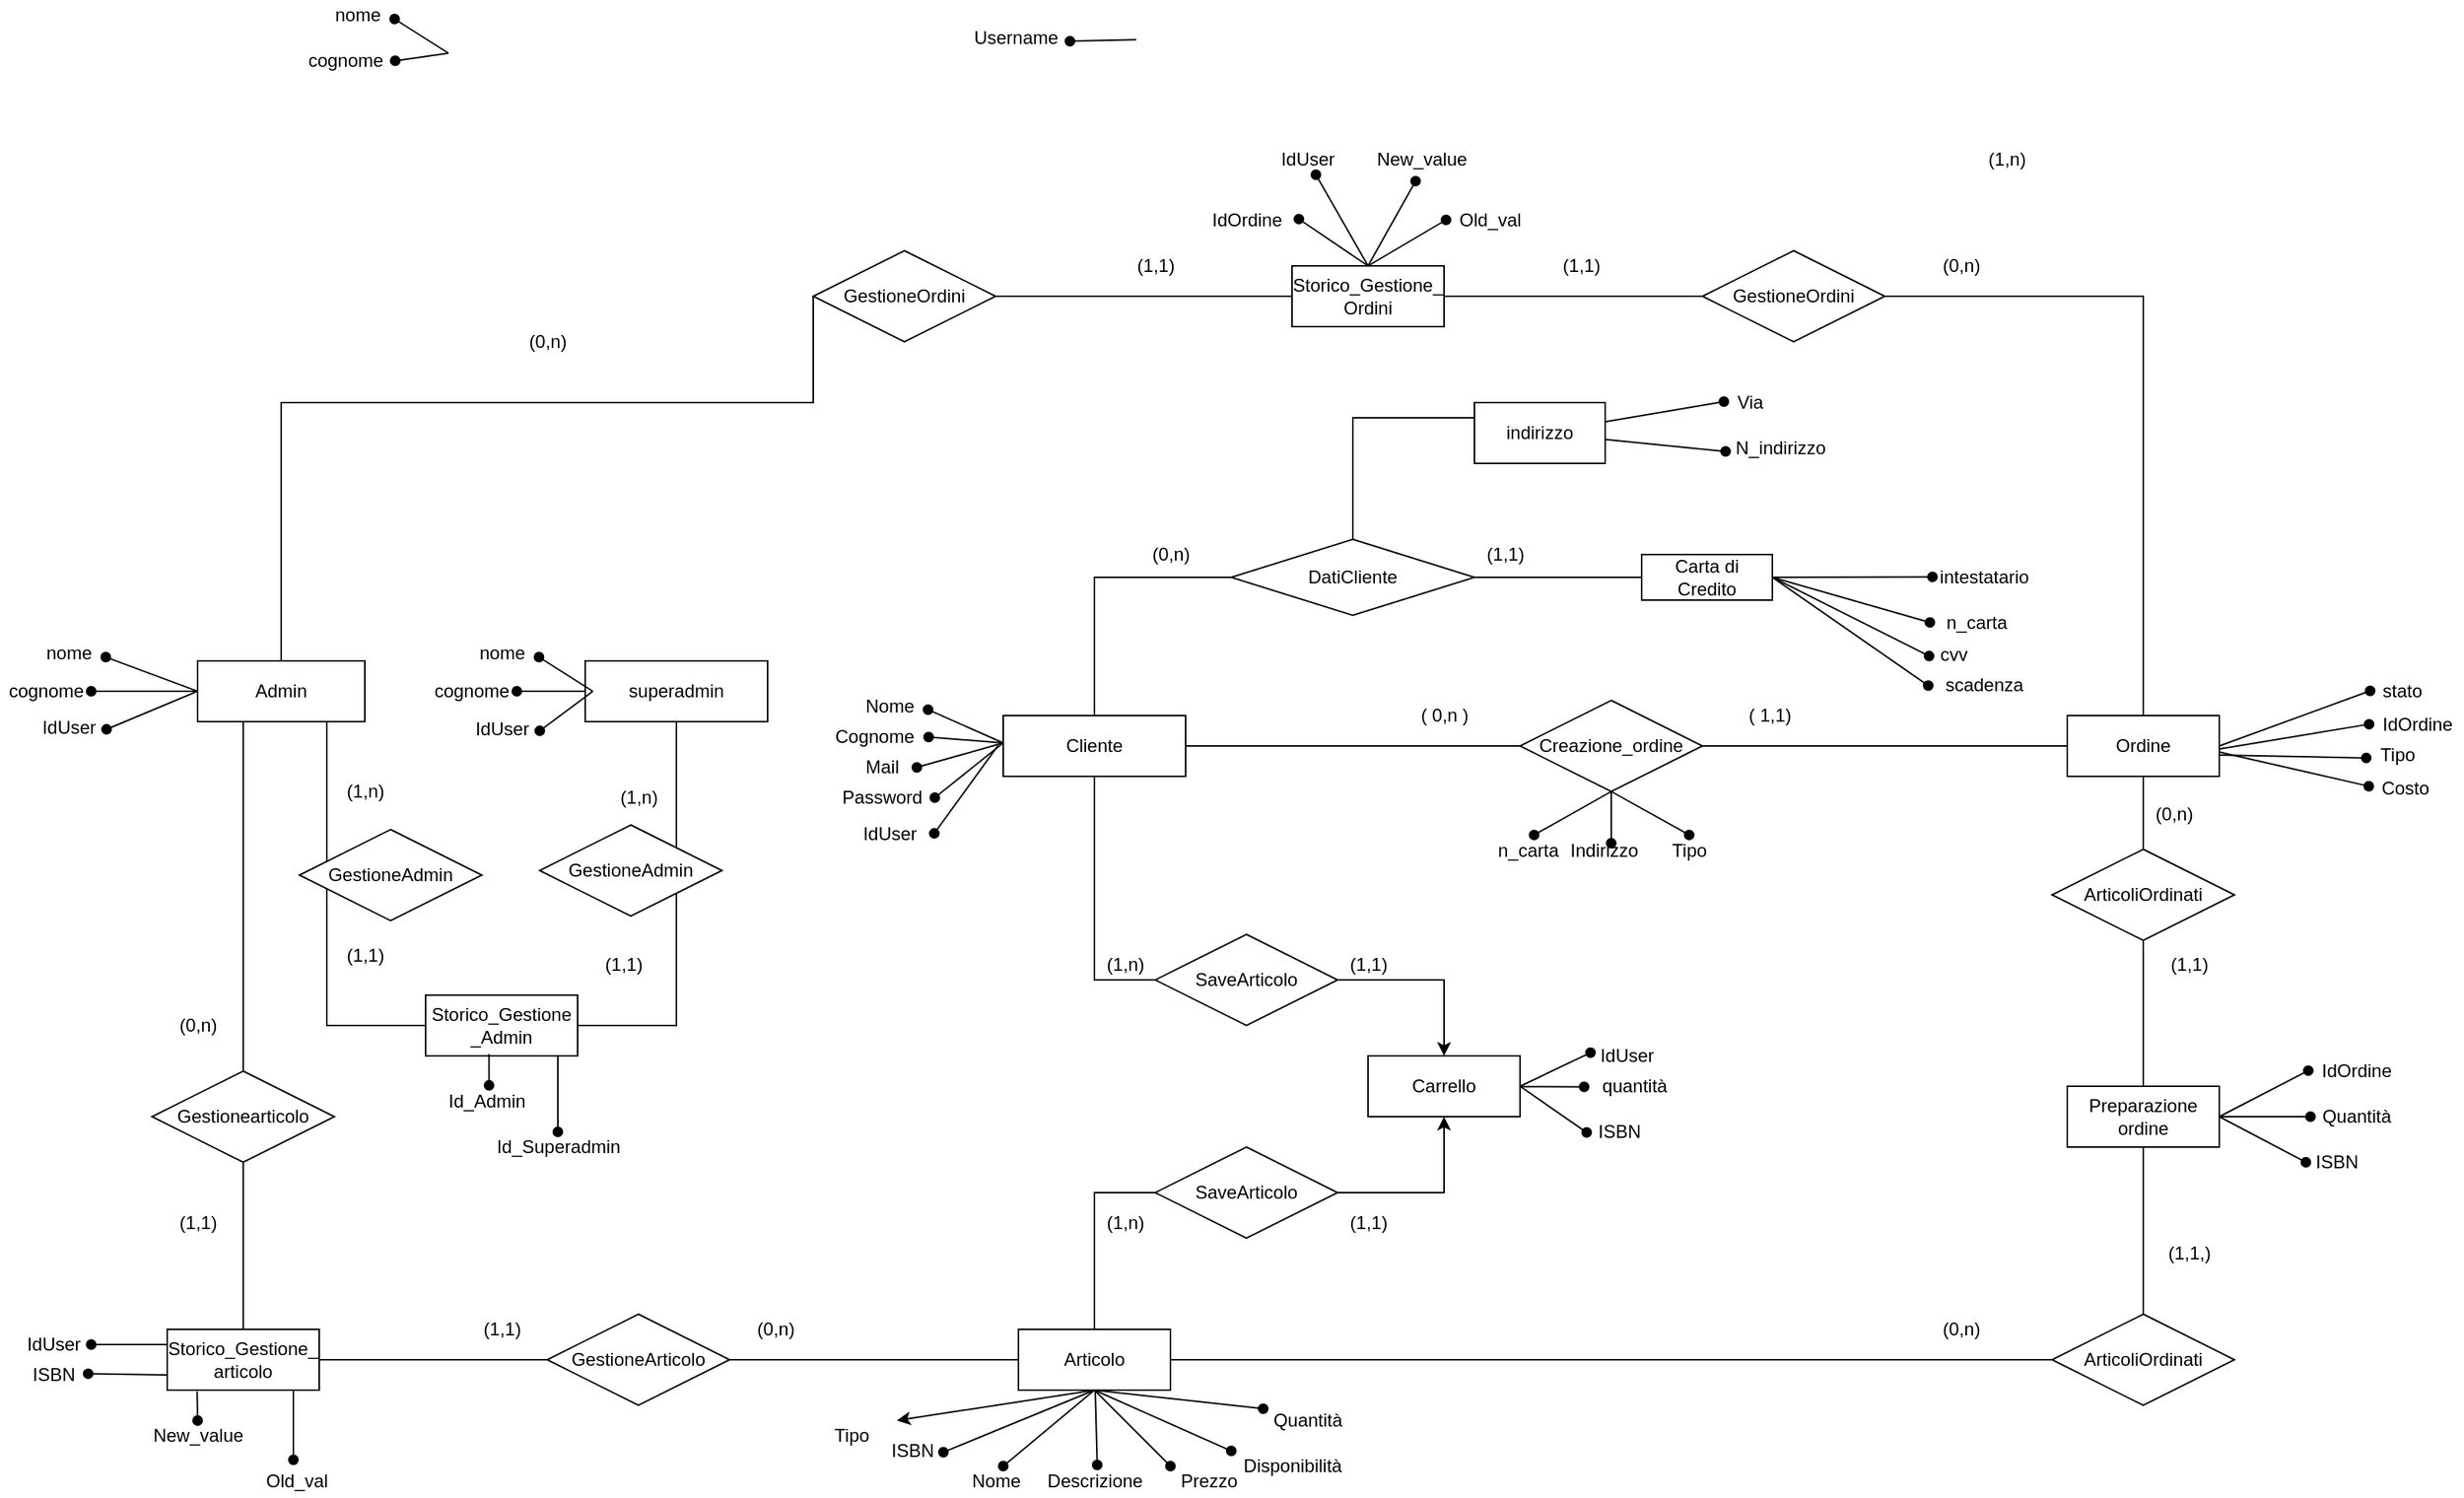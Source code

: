 <mxfile version="20.0.3" type="device"><diagram id="s4-X0F4J8f-oM6uxIQLd" name="Page-1"><mxGraphModel dx="2249" dy="1891" grid="1" gridSize="10" guides="1" tooltips="1" connect="1" arrows="1" fold="1" page="1" pageScale="1" pageWidth="827" pageHeight="1169" math="0" shadow="0"><root><mxCell id="0"/><mxCell id="1" parent="0"/><mxCell id="kts2drxW9-Rgoy_wRxIg-16" value="" style="edgeStyle=orthogonalEdgeStyle;rounded=0;orthogonalLoop=1;jettySize=auto;html=1;endArrow=none;endFill=0;startArrow=none;" parent="1" source="XBCKdjsKFvQC76jms-Pz-23" target="kts2drxW9-Rgoy_wRxIg-15" edge="1"><mxGeometry relative="1" as="geometry"><mxPoint x="410" y="-540" as="sourcePoint"/></mxGeometry></mxCell><mxCell id="-eN-g9exPd0qMjHA60A8-79" style="edgeStyle=none;rounded=0;orthogonalLoop=1;jettySize=auto;html=1;entryX=1.093;entryY=0.477;entryDx=0;entryDy=0;entryPerimeter=0;endArrow=oval;endFill=1;exitX=-0.029;exitY=0.495;exitDx=0;exitDy=0;exitPerimeter=0;" parent="1" source="kts2drxW9-Rgoy_wRxIg-2" target="-eN-g9exPd0qMjHA60A8-77" edge="1"><mxGeometry relative="1" as="geometry"><mxPoint x="-70.0" y="-600" as="sourcePoint"/></mxGeometry></mxCell><mxCell id="-eN-g9exPd0qMjHA60A8-85" style="edgeStyle=orthogonalEdgeStyle;rounded=0;orthogonalLoop=1;jettySize=auto;html=1;endArrow=none;endFill=0;exitX=0.5;exitY=0;exitDx=0;exitDy=0;entryX=0;entryY=0.5;entryDx=0;entryDy=0;" parent="1" source="kts2drxW9-Rgoy_wRxIg-2" target="KefkLYC_i1o6cMVTcIqJ-4" edge="1"><mxGeometry relative="1" as="geometry"><mxPoint x="65.0" y="-745" as="targetPoint"/></mxGeometry></mxCell><mxCell id="kts2drxW9-Rgoy_wRxIg-2" value="Cliente" style="whiteSpace=wrap;html=1;align=center;" parent="1" vertex="1"><mxGeometry x="-70" y="-654" width="120" height="40" as="geometry"/></mxCell><mxCell id="lJ9yZsuWNNTCc3tosbG6-52" value="" style="edgeStyle=orthogonalEdgeStyle;rounded=0;orthogonalLoop=1;jettySize=auto;html=1;endArrow=none;endFill=0;" parent="1" source="kts2drxW9-Rgoy_wRxIg-4" target="KefkLYC_i1o6cMVTcIqJ-4" edge="1"><mxGeometry relative="1" as="geometry"/></mxCell><mxCell id="-eN-g9exPd0qMjHA60A8-91" style="rounded=0;orthogonalLoop=1;jettySize=auto;html=1;entryX=0.019;entryY=0.485;entryDx=0;entryDy=0;entryPerimeter=0;endArrow=oval;endFill=1;exitX=1;exitY=0.5;exitDx=0;exitDy=0;" parent="1" source="kts2drxW9-Rgoy_wRxIg-4" target="-eN-g9exPd0qMjHA60A8-87" edge="1"><mxGeometry relative="1" as="geometry"/></mxCell><mxCell id="-eN-g9exPd0qMjHA60A8-92" style="edgeStyle=none;rounded=0;orthogonalLoop=1;jettySize=auto;html=1;endArrow=oval;endFill=1;exitX=1;exitY=0.5;exitDx=0;exitDy=0;entryX=-0.006;entryY=0.485;entryDx=0;entryDy=0;entryPerimeter=0;" parent="1" source="kts2drxW9-Rgoy_wRxIg-4" target="-eN-g9exPd0qMjHA60A8-88" edge="1"><mxGeometry relative="1" as="geometry"><mxPoint x="540" y="-760" as="targetPoint"/></mxGeometry></mxCell><mxCell id="-eN-g9exPd0qMjHA60A8-93" style="edgeStyle=none;rounded=0;orthogonalLoop=1;jettySize=auto;html=1;entryX=-0.021;entryY=0.513;entryDx=0;entryDy=0;entryPerimeter=0;endArrow=oval;endFill=1;exitX=1;exitY=0.5;exitDx=0;exitDy=0;" parent="1" source="kts2drxW9-Rgoy_wRxIg-4" target="-eN-g9exPd0qMjHA60A8-90" edge="1"><mxGeometry relative="1" as="geometry"/></mxCell><mxCell id="-eN-g9exPd0qMjHA60A8-94" style="edgeStyle=none;rounded=0;orthogonalLoop=1;jettySize=auto;html=1;entryX=-0.03;entryY=0.54;entryDx=0;entryDy=0;entryPerimeter=0;endArrow=oval;endFill=1;exitX=1;exitY=0.5;exitDx=0;exitDy=0;" parent="1" source="kts2drxW9-Rgoy_wRxIg-4" target="-eN-g9exPd0qMjHA60A8-89" edge="1"><mxGeometry relative="1" as="geometry"/></mxCell><mxCell id="kts2drxW9-Rgoy_wRxIg-4" value="Carta di Credito" style="whiteSpace=wrap;html=1;align=center;" parent="1" vertex="1"><mxGeometry x="350" y="-760" width="86" height="30" as="geometry"/></mxCell><mxCell id="sq5iWPp5U-eIi9VB3LV5-1" style="edgeStyle=orthogonalEdgeStyle;rounded=0;orthogonalLoop=1;jettySize=auto;html=1;entryX=0.5;entryY=0;entryDx=0;entryDy=0;endArrow=none;endFill=0;startArrow=none;" parent="1" source="sq5iWPp5U-eIi9VB3LV5-2" edge="1"><mxGeometry relative="1" as="geometry"><mxPoint x="680" y="-240" as="targetPoint"/></mxGeometry></mxCell><mxCell id="a7fEcCW8OCIxGAmV6_0N-13" style="rounded=0;orthogonalLoop=1;jettySize=auto;html=1;entryX=-0.019;entryY=0.486;entryDx=0;entryDy=0;entryPerimeter=0;endArrow=oval;endFill=1;exitX=1;exitY=0.5;exitDx=0;exitDy=0;" parent="1" source="kts2drxW9-Rgoy_wRxIg-15" target="a7fEcCW8OCIxGAmV6_0N-12" edge="1"><mxGeometry relative="1" as="geometry"/></mxCell><mxCell id="kts2drxW9-Rgoy_wRxIg-15" value="Ordine" style="whiteSpace=wrap;html=1;align=center;" parent="1" vertex="1"><mxGeometry x="630" y="-654" width="100" height="40" as="geometry"/></mxCell><mxCell id="lJ9yZsuWNNTCc3tosbG6-1" style="edgeStyle=orthogonalEdgeStyle;rounded=0;orthogonalLoop=1;jettySize=auto;html=1;endArrow=none;endFill=0;startArrow=none;exitX=0.5;exitY=1;exitDx=0;exitDy=0;" parent="1" source="sq5iWPp5U-eIi9VB3LV5-2" target="lJ9yZsuWNNTCc3tosbG6-2" edge="1"><mxGeometry relative="1" as="geometry"><mxPoint x="850" y="-220" as="targetPoint"/><mxPoint x="280" y="-230" as="sourcePoint"/><Array as="points"><mxPoint x="680" y="-230"/></Array></mxGeometry></mxCell><mxCell id="uWMy1ayXVv9Ma8curhHA-2" value="( 0,n )" style="text;html=1;align=center;verticalAlign=middle;resizable=0;points=[];autosize=1;strokeColor=none;fillColor=none;" parent="1" vertex="1"><mxGeometry x="195" y="-664" width="50" height="20" as="geometry"/></mxCell><mxCell id="XBCKdjsKFvQC76jms-Pz-22" value="" style="edgeStyle=orthogonalEdgeStyle;rounded=0;orthogonalLoop=1;jettySize=auto;html=1;endArrow=none;endFill=0;exitX=1;exitY=0.5;exitDx=0;exitDy=0;entryX=0;entryY=0.5;entryDx=0;entryDy=0;" parent="1" source="kts2drxW9-Rgoy_wRxIg-2" target="XBCKdjsKFvQC76jms-Pz-23" edge="1"><mxGeometry relative="1" as="geometry"><mxPoint x="330" y="-540" as="sourcePoint"/><mxPoint x="415" y="-540" as="targetPoint"/></mxGeometry></mxCell><mxCell id="XBCKdjsKFvQC76jms-Pz-24" value="(0,n)" style="text;html=1;align=center;verticalAlign=middle;resizable=0;points=[];autosize=1;strokeColor=none;fillColor=none;" parent="1" vertex="1"><mxGeometry x="20" y="-770" width="40" height="20" as="geometry"/></mxCell><mxCell id="XBCKdjsKFvQC76jms-Pz-25" value="( 1,1)" style="text;html=1;align=center;verticalAlign=middle;resizable=0;points=[];autosize=1;strokeColor=none;fillColor=none;" parent="1" vertex="1"><mxGeometry x="414" y="-664" width="40" height="20" as="geometry"/></mxCell><mxCell id="8CFpwj0ul_Lx3DVj67rY-1" style="edgeStyle=orthogonalEdgeStyle;rounded=0;orthogonalLoop=1;jettySize=auto;html=1;entryX=0;entryY=0.25;entryDx=0;entryDy=0;endArrow=none;endFill=0;exitX=0.5;exitY=0;exitDx=0;exitDy=0;" parent="1" source="KefkLYC_i1o6cMVTcIqJ-4" target="8CFpwj0ul_Lx3DVj67rY-2" edge="1"><mxGeometry relative="1" as="geometry"><mxPoint x="330" y="-790" as="targetPoint"/><Array as="points"><mxPoint x="160" y="-850"/></Array></mxGeometry></mxCell><mxCell id="KefkLYC_i1o6cMVTcIqJ-4" value="DatiCliente" style="shape=rhombus;perimeter=rhombusPerimeter;whiteSpace=wrap;html=1;align=center;" parent="1" vertex="1"><mxGeometry x="80" y="-770" width="160" height="50" as="geometry"/></mxCell><mxCell id="KefkLYC_i1o6cMVTcIqJ-6" value="(1,1)" style="text;html=1;align=center;verticalAlign=middle;resizable=0;points=[];autosize=1;strokeColor=none;fillColor=none;" parent="1" vertex="1"><mxGeometry x="240" y="-770" width="40" height="20" as="geometry"/></mxCell><mxCell id="sq5iWPp5U-eIi9VB3LV5-2" value="ArticoliOrdinati" style="shape=rhombus;perimeter=rhombusPerimeter;whiteSpace=wrap;html=1;align=center;" parent="1" vertex="1"><mxGeometry x="620" y="-260" width="120" height="60" as="geometry"/></mxCell><mxCell id="sq5iWPp5U-eIi9VB3LV5-3" value="" style="edgeStyle=orthogonalEdgeStyle;rounded=0;orthogonalLoop=1;jettySize=auto;html=1;entryX=0.5;entryY=0;entryDx=0;entryDy=0;endArrow=none;endFill=0;" parent="1" source="kts2drxW9-Rgoy_wRxIg-15" target="sq5iWPp5U-eIi9VB3LV5-2" edge="1"><mxGeometry relative="1" as="geometry"><mxPoint x="680" y="-520" as="sourcePoint"/><mxPoint x="680" y="-320" as="targetPoint"/></mxGeometry></mxCell><mxCell id="sq5iWPp5U-eIi9VB3LV5-4" value="(1,n)" style="text;html=1;align=center;verticalAlign=middle;resizable=0;points=[];autosize=1;strokeColor=none;fillColor=none;" parent="1" vertex="1"><mxGeometry x="570" y="-1030" width="40" height="20" as="geometry"/></mxCell><mxCell id="sq5iWPp5U-eIi9VB3LV5-5" value="(1,1,)" style="text;html=1;align=center;verticalAlign=middle;resizable=0;points=[];autosize=1;strokeColor=none;fillColor=none;" parent="1" vertex="1"><mxGeometry x="690" y="-310" width="40" height="20" as="geometry"/></mxCell><mxCell id="a7fEcCW8OCIxGAmV6_0N-2" style="edgeStyle=orthogonalEdgeStyle;rounded=0;orthogonalLoop=1;jettySize=auto;html=1;entryX=0.583;entryY=0.25;entryDx=0;entryDy=0;entryPerimeter=0;endArrow=oval;endFill=1;" parent="1" source="XBCKdjsKFvQC76jms-Pz-23" target="a7fEcCW8OCIxGAmV6_0N-1" edge="1"><mxGeometry relative="1" as="geometry"/></mxCell><mxCell id="XBCKdjsKFvQC76jms-Pz-23" value="Creazione_ordine" style="shape=rhombus;perimeter=rhombusPerimeter;whiteSpace=wrap;html=1;align=center;" parent="1" vertex="1"><mxGeometry x="270" y="-664" width="120" height="60" as="geometry"/></mxCell><mxCell id="lJ9yZsuWNNTCc3tosbG6-39" style="edgeStyle=orthogonalEdgeStyle;rounded=0;orthogonalLoop=1;jettySize=auto;html=1;endArrow=none;endFill=0;entryX=0;entryY=0.5;entryDx=0;entryDy=0;" parent="1" source="lJ9yZsuWNNTCc3tosbG6-2" target="lJ9yZsuWNNTCc3tosbG6-26" edge="1"><mxGeometry relative="1" as="geometry"><mxPoint x="200" y="-420" as="targetPoint"/></mxGeometry></mxCell><mxCell id="lJ9yZsuWNNTCc3tosbG6-44" style="edgeStyle=orthogonalEdgeStyle;rounded=0;orthogonalLoop=1;jettySize=auto;html=1;entryX=0.5;entryY=1;entryDx=0;entryDy=0;endArrow=none;endFill=0;exitX=0;exitY=0.5;exitDx=0;exitDy=0;" parent="1" source="lJ9yZsuWNNTCc3tosbG6-45" target="lJ9yZsuWNNTCc3tosbG6-37" edge="1"><mxGeometry relative="1" as="geometry"><Array as="points"><mxPoint x="-570" y="-230"/><mxPoint x="-570" y="-650"/></Array></mxGeometry></mxCell><mxCell id="lJ9yZsuWNNTCc3tosbG6-46" style="edgeStyle=orthogonalEdgeStyle;rounded=0;orthogonalLoop=1;jettySize=auto;html=1;entryX=1;entryY=0.5;entryDx=0;entryDy=0;endArrow=none;endFill=0;" parent="1" source="lJ9yZsuWNNTCc3tosbG6-2" target="lJ9yZsuWNNTCc3tosbG6-45" edge="1"><mxGeometry relative="1" as="geometry"/></mxCell><mxCell id="lJ0ZS3ZskXdOvpJ83kxq-2" style="orthogonalLoop=1;jettySize=auto;html=1;rounded=0;strokeColor=default;strokeWidth=1;" edge="1" parent="1"><mxGeometry relative="1" as="geometry"><mxPoint x="-140" y="-190" as="targetPoint"/><mxPoint x="-10" y="-210" as="sourcePoint"/></mxGeometry></mxCell><mxCell id="lJ9yZsuWNNTCc3tosbG6-2" value="Articolo" style="whiteSpace=wrap;html=1;align=center;" parent="1" vertex="1"><mxGeometry x="-60" y="-250" width="100" height="40" as="geometry"/></mxCell><mxCell id="lJ9yZsuWNNTCc3tosbG6-40" style="edgeStyle=orthogonalEdgeStyle;rounded=0;orthogonalLoop=1;jettySize=auto;html=1;endArrow=none;endFill=0;exitX=0;exitY=0.5;exitDx=0;exitDy=0;entryX=0.5;entryY=1;entryDx=0;entryDy=0;" parent="1" source="HKrpG9oikcJEU-6WA2Ng-15" target="kts2drxW9-Rgoy_wRxIg-2" edge="1"><mxGeometry relative="1" as="geometry"><mxPoint x="-30" y="-650" as="targetPoint"/></mxGeometry></mxCell><mxCell id="HKrpG9oikcJEU-6WA2Ng-18" style="edgeStyle=orthogonalEdgeStyle;rounded=0;orthogonalLoop=1;jettySize=auto;html=1;entryX=0.5;entryY=1;entryDx=0;entryDy=0;" parent="1" source="lJ9yZsuWNNTCc3tosbG6-26" target="HKrpG9oikcJEU-6WA2Ng-16" edge="1"><mxGeometry relative="1" as="geometry"/></mxCell><mxCell id="lJ9yZsuWNNTCc3tosbG6-26" value="SaveArticolo" style="shape=rhombus;perimeter=rhombusPerimeter;whiteSpace=wrap;html=1;align=center;" parent="1" vertex="1"><mxGeometry x="30" y="-370" width="120" height="60" as="geometry"/></mxCell><mxCell id="lJ9yZsuWNNTCc3tosbG6-27" value="(1,n)" style="text;html=1;align=center;verticalAlign=middle;resizable=0;points=[];autosize=1;strokeColor=none;fillColor=none;" parent="1" vertex="1"><mxGeometry x="-10" y="-500" width="40" height="20" as="geometry"/></mxCell><mxCell id="lJ9yZsuWNNTCc3tosbG6-57" style="edgeStyle=orthogonalEdgeStyle;rounded=0;orthogonalLoop=1;jettySize=auto;html=1;entryX=0;entryY=0.5;entryDx=0;entryDy=0;endArrow=none;endFill=0;exitX=0.5;exitY=0;exitDx=0;exitDy=0;" parent="1" source="lJ9yZsuWNNTCc3tosbG6-37" target="lJ9yZsuWNNTCc3tosbG6-55" edge="1"><mxGeometry relative="1" as="geometry"><Array as="points"><mxPoint x="-545" y="-860"/></Array></mxGeometry></mxCell><mxCell id="-eN-g9exPd0qMjHA60A8-68" style="rounded=0;orthogonalLoop=1;jettySize=auto;html=1;endArrow=oval;endFill=1;entryX=1.002;entryY=0.552;entryDx=0;entryDy=0;entryPerimeter=0;exitX=0;exitY=0.5;exitDx=0;exitDy=0;" parent="1" source="lJ9yZsuWNNTCc3tosbG6-37" target="-eN-g9exPd0qMjHA60A8-67" edge="1"><mxGeometry relative="1" as="geometry"/></mxCell><mxCell id="lJ9yZsuWNNTCc3tosbG6-37" value="Admin" style="whiteSpace=wrap;html=1;align=center;" parent="1" vertex="1"><mxGeometry x="-600" y="-690" width="110" height="40" as="geometry"/></mxCell><mxCell id="lJ9yZsuWNNTCc3tosbG6-45" value="GestioneArticolo" style="shape=rhombus;perimeter=rhombusPerimeter;whiteSpace=wrap;html=1;align=center;" parent="1" vertex="1"><mxGeometry x="-370" y="-260" width="120" height="60" as="geometry"/></mxCell><mxCell id="lJ9yZsuWNNTCc3tosbG6-47" value="superadmin" style="rounded=0;whiteSpace=wrap;html=1;" parent="1" vertex="1"><mxGeometry x="-345" y="-690" width="120" height="40" as="geometry"/></mxCell><mxCell id="lJ9yZsuWNNTCc3tosbG6-61" style="edgeStyle=orthogonalEdgeStyle;rounded=0;orthogonalLoop=1;jettySize=auto;html=1;endArrow=none;endFill=0;" parent="1" edge="1"><mxGeometry relative="1" as="geometry"><mxPoint x="-275" y="-880" as="sourcePoint"/><mxPoint x="-274.9" y="-880" as="targetPoint"/></mxGeometry></mxCell><mxCell id="lJ9yZsuWNNTCc3tosbG6-62" value="" style="edgeStyle=orthogonalEdgeStyle;rounded=0;orthogonalLoop=1;jettySize=auto;html=1;endArrow=none;endFill=0;" parent="1" edge="1"><mxGeometry relative="1" as="geometry"><mxPoint x="-275" y="-880" as="sourcePoint"/><mxPoint x="-274.9" y="-880" as="targetPoint"/></mxGeometry></mxCell><mxCell id="lJ9yZsuWNNTCc3tosbG6-58" style="edgeStyle=orthogonalEdgeStyle;rounded=0;orthogonalLoop=1;jettySize=auto;html=1;entryX=0.5;entryY=0;entryDx=0;entryDy=0;endArrow=none;endFill=0;startArrow=none;" parent="1" source="HKrpG9oikcJEU-6WA2Ng-28" target="kts2drxW9-Rgoy_wRxIg-15" edge="1"><mxGeometry relative="1" as="geometry"/></mxCell><mxCell id="lJ9yZsuWNNTCc3tosbG6-55" value="GestioneOrdini" style="shape=rhombus;perimeter=rhombusPerimeter;whiteSpace=wrap;html=1;align=center;" parent="1" vertex="1"><mxGeometry x="-195" y="-960" width="120" height="60" as="geometry"/></mxCell><mxCell id="lJ9yZsuWNNTCc3tosbG6-59" value="(1,n)" style="text;html=1;align=center;verticalAlign=middle;resizable=0;points=[];autosize=1;strokeColor=none;fillColor=none;" parent="1" vertex="1"><mxGeometry x="-330" y="-610" width="40" height="20" as="geometry"/></mxCell><mxCell id="lJ9yZsuWNNTCc3tosbG6-60" value="(0,n)" style="text;html=1;align=center;verticalAlign=middle;resizable=0;points=[];autosize=1;strokeColor=none;fillColor=none;" parent="1" vertex="1"><mxGeometry x="680" y="-599" width="40" height="20" as="geometry"/></mxCell><mxCell id="lJ9yZsuWNNTCc3tosbG6-77" style="edgeStyle=orthogonalEdgeStyle;rounded=0;orthogonalLoop=1;jettySize=auto;html=1;entryX=0.5;entryY=1;entryDx=0;entryDy=0;endArrow=none;endFill=0;" parent="1" target="lJ9yZsuWNNTCc3tosbG6-47" edge="1"><mxGeometry relative="1" as="geometry"><mxPoint x="-515" y="-650" as="sourcePoint"/><Array as="points"><mxPoint x="-515" y="-450"/><mxPoint x="-285" y="-450"/></Array></mxGeometry></mxCell><mxCell id="lJ9yZsuWNNTCc3tosbG6-76" value="GestioneAdmin" style="shape=rhombus;perimeter=rhombusPerimeter;whiteSpace=wrap;html=1;align=center;" parent="1" vertex="1"><mxGeometry x="-375" y="-582" width="120" height="60" as="geometry"/></mxCell><mxCell id="HKrpG9oikcJEU-6WA2Ng-8" value="(0,n)" style="text;html=1;align=center;verticalAlign=middle;resizable=0;points=[];autosize=1;strokeColor=none;fillColor=none;" parent="1" vertex="1"><mxGeometry x="-390" y="-910" width="40" height="20" as="geometry"/></mxCell><mxCell id="HKrpG9oikcJEU-6WA2Ng-9" value="(1,1)" style="text;html=1;align=center;verticalAlign=middle;resizable=0;points=[];autosize=1;strokeColor=none;fillColor=none;" parent="1" vertex="1"><mxGeometry x="-510" y="-506" width="40" height="20" as="geometry"/></mxCell><mxCell id="HKrpG9oikcJEU-6WA2Ng-13" value="(0,n)" style="text;html=1;align=center;verticalAlign=middle;resizable=0;points=[];autosize=1;strokeColor=none;fillColor=none;rotation=0;" parent="1" vertex="1"><mxGeometry x="-620" y="-460" width="40" height="20" as="geometry"/></mxCell><mxCell id="HKrpG9oikcJEU-6WA2Ng-14" value="(0,n)" style="text;html=1;align=center;verticalAlign=middle;resizable=0;points=[];autosize=1;strokeColor=none;fillColor=none;" parent="1" vertex="1"><mxGeometry x="-240" y="-260" width="40" height="20" as="geometry"/></mxCell><mxCell id="HKrpG9oikcJEU-6WA2Ng-17" style="edgeStyle=orthogonalEdgeStyle;rounded=0;orthogonalLoop=1;jettySize=auto;html=1;entryX=0.5;entryY=0;entryDx=0;entryDy=0;" parent="1" source="HKrpG9oikcJEU-6WA2Ng-15" target="HKrpG9oikcJEU-6WA2Ng-16" edge="1"><mxGeometry relative="1" as="geometry"/></mxCell><mxCell id="HKrpG9oikcJEU-6WA2Ng-15" value="SaveArticolo" style="shape=rhombus;perimeter=rhombusPerimeter;whiteSpace=wrap;html=1;align=center;" parent="1" vertex="1"><mxGeometry x="30" y="-510" width="120" height="60" as="geometry"/></mxCell><mxCell id="-eN-g9exPd0qMjHA60A8-100" style="edgeStyle=none;rounded=0;orthogonalLoop=1;jettySize=auto;html=1;entryX=0.027;entryY=0.394;entryDx=0;entryDy=0;entryPerimeter=0;endArrow=oval;endFill=1;" parent="1" target="-eN-g9exPd0qMjHA60A8-99" edge="1"><mxGeometry relative="1" as="geometry"><mxPoint x="270" y="-410" as="sourcePoint"/></mxGeometry></mxCell><mxCell id="-eN-g9exPd0qMjHA60A8-101" style="edgeStyle=none;rounded=0;orthogonalLoop=1;jettySize=auto;html=1;entryX=-0.029;entryY=0.519;entryDx=0;entryDy=0;entryPerimeter=0;endArrow=oval;endFill=1;exitX=1;exitY=0.5;exitDx=0;exitDy=0;" parent="1" source="HKrpG9oikcJEU-6WA2Ng-16" target="-eN-g9exPd0qMjHA60A8-98" edge="1"><mxGeometry relative="1" as="geometry"/></mxCell><mxCell id="-eN-g9exPd0qMjHA60A8-103" style="edgeStyle=none;rounded=0;orthogonalLoop=1;jettySize=auto;html=1;entryX=-0.047;entryY=0.519;entryDx=0;entryDy=0;entryPerimeter=0;endArrow=oval;endFill=1;" parent="1" source="HKrpG9oikcJEU-6WA2Ng-16" target="-eN-g9exPd0qMjHA60A8-102" edge="1"><mxGeometry relative="1" as="geometry"/></mxCell><mxCell id="HKrpG9oikcJEU-6WA2Ng-16" value="Carrello" style="whiteSpace=wrap;html=1;align=center;" parent="1" vertex="1"><mxGeometry x="170" y="-430" width="100" height="40" as="geometry"/></mxCell><mxCell id="HKrpG9oikcJEU-6WA2Ng-21" value="(1,n)" style="text;html=1;align=center;verticalAlign=middle;resizable=0;points=[];autosize=1;strokeColor=none;fillColor=none;" parent="1" vertex="1"><mxGeometry x="-10" y="-330" width="40" height="20" as="geometry"/></mxCell><mxCell id="HKrpG9oikcJEU-6WA2Ng-22" value="(1,1)" style="text;html=1;align=center;verticalAlign=middle;resizable=0;points=[];autosize=1;strokeColor=none;fillColor=none;" parent="1" vertex="1"><mxGeometry x="150" y="-500" width="40" height="20" as="geometry"/></mxCell><mxCell id="HKrpG9oikcJEU-6WA2Ng-23" value="(1,1)" style="text;html=1;align=center;verticalAlign=middle;resizable=0;points=[];autosize=1;strokeColor=none;fillColor=none;" parent="1" vertex="1"><mxGeometry x="150" y="-330" width="40" height="20" as="geometry"/></mxCell><mxCell id="HKrpG9oikcJEU-6WA2Ng-24" value="Gestionearticolo" style="shape=rhombus;perimeter=rhombusPerimeter;whiteSpace=wrap;html=1;align=center;" parent="1" vertex="1"><mxGeometry x="-630" y="-420" width="120" height="60" as="geometry"/></mxCell><mxCell id="a7fEcCW8OCIxGAmV6_0N-7" style="edgeStyle=orthogonalEdgeStyle;rounded=0;orthogonalLoop=1;jettySize=auto;html=1;endArrow=oval;endFill=1;exitX=0;exitY=0.25;exitDx=0;exitDy=0;" parent="1" source="HKrpG9oikcJEU-6WA2Ng-25" target="a7fEcCW8OCIxGAmV6_0N-6" edge="1"><mxGeometry relative="1" as="geometry"/></mxCell><mxCell id="a7fEcCW8OCIxGAmV6_0N-10" style="edgeStyle=orthogonalEdgeStyle;rounded=0;orthogonalLoop=1;jettySize=auto;html=1;entryX=0.5;entryY=0;entryDx=0;entryDy=0;entryPerimeter=0;endArrow=oval;endFill=1;exitX=0.197;exitY=1.022;exitDx=0;exitDy=0;exitPerimeter=0;" parent="1" source="HKrpG9oikcJEU-6WA2Ng-25" target="a7fEcCW8OCIxGAmV6_0N-8" edge="1"><mxGeometry relative="1" as="geometry"/></mxCell><mxCell id="a7fEcCW8OCIxGAmV6_0N-11" style="edgeStyle=orthogonalEdgeStyle;rounded=0;orthogonalLoop=1;jettySize=auto;html=1;entryX=0.467;entryY=-0.206;entryDx=0;entryDy=0;entryPerimeter=0;endArrow=oval;endFill=1;exitX=0.83;exitY=0.969;exitDx=0;exitDy=0;exitPerimeter=0;" parent="1" source="HKrpG9oikcJEU-6WA2Ng-25" target="a7fEcCW8OCIxGAmV6_0N-9" edge="1"><mxGeometry relative="1" as="geometry"><mxPoint x="-540" y="-209" as="sourcePoint"/></mxGeometry></mxCell><mxCell id="HKrpG9oikcJEU-6WA2Ng-25" value="Storico_Gestione_&lt;br&gt;articolo" style="whiteSpace=wrap;html=1;align=center;" parent="1" vertex="1"><mxGeometry x="-620" y="-250" width="100" height="40" as="geometry"/></mxCell><mxCell id="nLRmCYCRwpSQX0_oxPOp-5" style="edgeStyle=none;rounded=0;orthogonalLoop=1;jettySize=auto;html=1;endArrow=oval;endFill=1;" parent="1" source="HKrpG9oikcJEU-6WA2Ng-33" edge="1"><mxGeometry relative="1" as="geometry"><mxPoint x="790" y="-390" as="targetPoint"/></mxGeometry></mxCell><mxCell id="HKrpG9oikcJEU-6WA2Ng-33" value="Preparazione&lt;br&gt;ordine" style="whiteSpace=wrap;html=1;align=center;" parent="1" vertex="1"><mxGeometry x="630" y="-410" width="100" height="40" as="geometry"/></mxCell><mxCell id="HKrpG9oikcJEU-6WA2Ng-34" value="ArticoliOrdinati" style="shape=rhombus;perimeter=rhombusPerimeter;whiteSpace=wrap;html=1;align=center;" parent="1" vertex="1"><mxGeometry x="620" y="-566" width="120" height="60" as="geometry"/></mxCell><mxCell id="HKrpG9oikcJEU-6WA2Ng-35" value="GestioneAdmin" style="shape=rhombus;perimeter=rhombusPerimeter;whiteSpace=wrap;html=1;align=center;" parent="1" vertex="1"><mxGeometry x="-533" y="-579" width="120" height="60" as="geometry"/></mxCell><mxCell id="HKrpG9oikcJEU-6WA2Ng-36" value="Storico_Gestione&lt;br&gt;_Admin" style="whiteSpace=wrap;html=1;align=center;" parent="1" vertex="1"><mxGeometry x="-450" y="-470" width="100" height="40" as="geometry"/></mxCell><mxCell id="HKrpG9oikcJEU-6WA2Ng-37" value="(1,1)" style="text;html=1;align=center;verticalAlign=middle;resizable=0;points=[];autosize=1;strokeColor=none;fillColor=none;" parent="1" vertex="1"><mxGeometry x="-340" y="-500" width="40" height="20" as="geometry"/></mxCell><mxCell id="HKrpG9oikcJEU-6WA2Ng-38" value="(1,n)" style="text;html=1;align=center;verticalAlign=middle;resizable=0;points=[];autosize=1;strokeColor=none;fillColor=none;" parent="1" vertex="1"><mxGeometry x="-510" y="-614" width="40" height="20" as="geometry"/></mxCell><mxCell id="HKrpG9oikcJEU-6WA2Ng-39" value="(1,1)" style="text;html=1;align=center;verticalAlign=middle;resizable=0;points=[];autosize=1;strokeColor=none;fillColor=none;" parent="1" vertex="1"><mxGeometry x="10" y="-960" width="40" height="20" as="geometry"/></mxCell><mxCell id="HKrpG9oikcJEU-6WA2Ng-40" value="(1,1)" style="text;html=1;align=center;verticalAlign=middle;resizable=0;points=[];autosize=1;strokeColor=none;fillColor=none;" parent="1" vertex="1"><mxGeometry x="290" y="-960" width="40" height="20" as="geometry"/></mxCell><mxCell id="HKrpG9oikcJEU-6WA2Ng-41" value="(0,n)" style="text;html=1;align=center;verticalAlign=middle;resizable=0;points=[];autosize=1;strokeColor=none;fillColor=none;" parent="1" vertex="1"><mxGeometry x="540" y="-960" width="40" height="20" as="geometry"/></mxCell><mxCell id="HKrpG9oikcJEU-6WA2Ng-42" value="(1,1)" style="text;html=1;align=center;verticalAlign=middle;resizable=0;points=[];autosize=1;strokeColor=none;fillColor=none;" parent="1" vertex="1"><mxGeometry x="-620" y="-330" width="40" height="20" as="geometry"/></mxCell><mxCell id="HKrpG9oikcJEU-6WA2Ng-43" value="(1,1)" style="text;html=1;align=center;verticalAlign=middle;resizable=0;points=[];autosize=1;strokeColor=none;fillColor=none;" parent="1" vertex="1"><mxGeometry x="-420" y="-260" width="40" height="20" as="geometry"/></mxCell><mxCell id="-eN-g9exPd0qMjHA60A8-1" style="edgeStyle=none;rounded=0;orthogonalLoop=1;jettySize=auto;html=1;entryX=1.011;entryY=0.605;entryDx=0;entryDy=0;entryPerimeter=0;endArrow=oval;endFill=1;exitX=0;exitY=0.5;exitDx=0;exitDy=0;" parent="1" target="-eN-g9exPd0qMjHA60A8-5" edge="1"><mxGeometry relative="1" as="geometry"><mxPoint x="-70" y="-636" as="sourcePoint"/></mxGeometry></mxCell><mxCell id="-eN-g9exPd0qMjHA60A8-2" style="edgeStyle=none;rounded=0;orthogonalLoop=1;jettySize=auto;html=1;entryX=1.013;entryY=0.505;entryDx=0;entryDy=0;entryPerimeter=0;endArrow=oval;endFill=1;exitX=0;exitY=0.5;exitDx=0;exitDy=0;" parent="1" target="-eN-g9exPd0qMjHA60A8-6" edge="1"><mxGeometry relative="1" as="geometry"><mxPoint x="-70" y="-636" as="sourcePoint"/></mxGeometry></mxCell><mxCell id="-eN-g9exPd0qMjHA60A8-3" style="edgeStyle=none;rounded=0;orthogonalLoop=1;jettySize=auto;html=1;exitX=0;exitY=0.5;exitDx=0;exitDy=0;entryX=1.08;entryY=0.505;entryDx=0;entryDy=0;entryPerimeter=0;endArrow=oval;endFill=1;" parent="1" target="-eN-g9exPd0qMjHA60A8-7" edge="1"><mxGeometry relative="1" as="geometry"><mxPoint x="-70" y="-636" as="sourcePoint"/></mxGeometry></mxCell><mxCell id="-eN-g9exPd0qMjHA60A8-4" style="edgeStyle=none;rounded=0;orthogonalLoop=1;jettySize=auto;html=1;entryX=1;entryY=0.5;entryDx=0;entryDy=0;entryPerimeter=0;endArrow=oval;endFill=1;exitX=0;exitY=0.5;exitDx=0;exitDy=0;" parent="1" target="-eN-g9exPd0qMjHA60A8-8" edge="1"><mxGeometry relative="1" as="geometry"><mxPoint x="-70" y="-636" as="sourcePoint"/></mxGeometry></mxCell><mxCell id="-eN-g9exPd0qMjHA60A8-5" value="&lt;span&gt;Nome&lt;/span&gt;" style="text;html=1;align=center;verticalAlign=middle;resizable=0;points=[];autosize=1;strokeColor=none;fillColor=none;" parent="1" vertex="1"><mxGeometry x="-170" y="-670" width="50" height="20" as="geometry"/></mxCell><mxCell id="-eN-g9exPd0qMjHA60A8-6" value="Cognome" style="text;html=1;align=center;verticalAlign=middle;resizable=0;points=[];autosize=1;strokeColor=none;fillColor=none;" parent="1" vertex="1"><mxGeometry x="-190" y="-650" width="70" height="20" as="geometry"/></mxCell><mxCell id="-eN-g9exPd0qMjHA60A8-7" value="Mail" style="text;html=1;align=center;verticalAlign=middle;resizable=0;points=[];autosize=1;strokeColor=none;fillColor=none;" parent="1" vertex="1"><mxGeometry x="-170" y="-630" width="40" height="20" as="geometry"/></mxCell><mxCell id="-eN-g9exPd0qMjHA60A8-8" value="Password" style="text;html=1;align=center;verticalAlign=middle;resizable=0;points=[];autosize=1;strokeColor=none;fillColor=none;" parent="1" vertex="1"><mxGeometry x="-185" y="-610" width="70" height="20" as="geometry"/></mxCell><mxCell id="-eN-g9exPd0qMjHA60A8-12" style="rounded=0;orthogonalLoop=1;jettySize=auto;html=1;endArrow=oval;endFill=1;exitX=0;exitY=0.5;exitDx=0;exitDy=0;entryX=0.992;entryY=0.625;entryDx=0;entryDy=0;entryPerimeter=0;" parent="1" target="-eN-g9exPd0qMjHA60A8-14" edge="1"><mxGeometry relative="1" as="geometry"><mxPoint x="-435" y="-1090" as="sourcePoint"/></mxGeometry></mxCell><mxCell id="-eN-g9exPd0qMjHA60A8-13" style="rounded=0;orthogonalLoop=1;jettySize=auto;html=1;exitX=0;exitY=0.5;exitDx=0;exitDy=0;endArrow=oval;endFill=1;" parent="1" edge="1"><mxGeometry relative="1" as="geometry"><mxPoint x="-470" y="-1085" as="targetPoint"/><mxPoint x="-435" y="-1090" as="sourcePoint"/></mxGeometry></mxCell><mxCell id="-eN-g9exPd0qMjHA60A8-14" value="nome" style="text;html=1;align=center;verticalAlign=middle;resizable=0;points=[];autosize=1;strokeColor=none;fillColor=none;" parent="1" vertex="1"><mxGeometry x="-520" y="-1125" width="50" height="20" as="geometry"/></mxCell><mxCell id="-eN-g9exPd0qMjHA60A8-15" value="cognome" style="text;html=1;align=center;verticalAlign=middle;resizable=0;points=[];autosize=1;strokeColor=none;fillColor=none;" parent="1" vertex="1"><mxGeometry x="-533" y="-1095" width="60" height="20" as="geometry"/></mxCell><mxCell id="-eN-g9exPd0qMjHA60A8-16" style="edgeStyle=none;rounded=0;orthogonalLoop=1;jettySize=auto;html=1;entryX=1.02;entryY=0.605;entryDx=0;entryDy=0;entryPerimeter=0;endArrow=oval;endFill=1;" parent="1" target="-eN-g9exPd0qMjHA60A8-17" edge="1"><mxGeometry relative="1" as="geometry"><mxPoint x="17.5" y="-1098.829" as="sourcePoint"/></mxGeometry></mxCell><mxCell id="-eN-g9exPd0qMjHA60A8-17" value="&lt;span&gt;Username&lt;/span&gt;" style="text;html=1;align=center;verticalAlign=middle;resizable=0;points=[];autosize=1;strokeColor=none;fillColor=none;" parent="1" vertex="1"><mxGeometry x="-97.5" y="-1110" width="70" height="20" as="geometry"/></mxCell><mxCell id="-eN-g9exPd0qMjHA60A8-18" style="edgeStyle=none;rounded=0;orthogonalLoop=1;jettySize=auto;html=1;endArrow=oval;endFill=1;entryX=0.027;entryY=0.424;entryDx=0;entryDy=0;entryPerimeter=0;" parent="1" target="-eN-g9exPd0qMjHA60A8-23" edge="1"><mxGeometry relative="1" as="geometry"><mxPoint x="730" y="-630" as="sourcePoint"/><mxPoint x="910" y="-586" as="targetPoint"/></mxGeometry></mxCell><mxCell id="-eN-g9exPd0qMjHA60A8-19" style="edgeStyle=none;rounded=0;orthogonalLoop=1;jettySize=auto;html=1;entryX=-0.008;entryY=0.596;entryDx=0;entryDy=0;entryPerimeter=0;endArrow=oval;endFill=1;" parent="1" target="-eN-g9exPd0qMjHA60A8-22" edge="1"><mxGeometry relative="1" as="geometry"><mxPoint x="730" y="-628" as="sourcePoint"/></mxGeometry></mxCell><mxCell id="-eN-g9exPd0qMjHA60A8-20" style="edgeStyle=none;rounded=0;orthogonalLoop=1;jettySize=auto;html=1;entryX=-0.024;entryY=0.485;entryDx=0;entryDy=0;entryPerimeter=0;endArrow=oval;endFill=1;" parent="1" target="-eN-g9exPd0qMjHA60A8-21" edge="1"><mxGeometry relative="1" as="geometry"><mxPoint x="730" y="-632" as="sourcePoint"/></mxGeometry></mxCell><mxCell id="-eN-g9exPd0qMjHA60A8-21" value="IdOrdine" style="text;html=1;align=center;verticalAlign=middle;resizable=0;points=[];autosize=1;strokeColor=none;fillColor=none;" parent="1" vertex="1"><mxGeometry x="830" y="-658" width="60" height="20" as="geometry"/></mxCell><mxCell id="-eN-g9exPd0qMjHA60A8-22" value="Tipo" style="text;html=1;align=center;verticalAlign=middle;resizable=0;points=[];autosize=1;strokeColor=none;fillColor=none;" parent="1" vertex="1"><mxGeometry x="827" y="-638" width="40" height="20" as="geometry"/></mxCell><mxCell id="-eN-g9exPd0qMjHA60A8-23" value="Costo" style="text;html=1;align=center;verticalAlign=middle;resizable=0;points=[];autosize=1;strokeColor=none;fillColor=none;" parent="1" vertex="1"><mxGeometry x="827" y="-616" width="50" height="20" as="geometry"/></mxCell><mxCell id="-eN-g9exPd0qMjHA60A8-34" style="edgeStyle=none;rounded=0;orthogonalLoop=1;jettySize=auto;html=1;entryX=1.016;entryY=0.543;entryDx=0;entryDy=0;entryPerimeter=0;endArrow=oval;endFill=1;exitX=0.5;exitY=1;exitDx=0;exitDy=0;" parent="1" target="-eN-g9exPd0qMjHA60A8-39" edge="1"><mxGeometry relative="1" as="geometry"><mxPoint x="-10" y="-210" as="sourcePoint"/></mxGeometry></mxCell><mxCell id="-eN-g9exPd0qMjHA60A8-35" style="edgeStyle=none;rounded=0;orthogonalLoop=1;jettySize=auto;html=1;entryX=0.6;entryY=0;entryDx=0;entryDy=0;entryPerimeter=0;endArrow=oval;endFill=1;exitX=0.5;exitY=1;exitDx=0;exitDy=0;" parent="1" target="-eN-g9exPd0qMjHA60A8-40" edge="1"><mxGeometry relative="1" as="geometry"><mxPoint x="-10" y="-210" as="sourcePoint"/></mxGeometry></mxCell><mxCell id="-eN-g9exPd0qMjHA60A8-36" style="edgeStyle=none;rounded=0;orthogonalLoop=1;jettySize=auto;html=1;entryX=0.523;entryY=-0.038;entryDx=0;entryDy=0;entryPerimeter=0;endArrow=oval;endFill=1;" parent="1" target="-eN-g9exPd0qMjHA60A8-41" edge="1"><mxGeometry relative="1" as="geometry"><mxPoint x="-9.469" y="-210" as="sourcePoint"/></mxGeometry></mxCell><mxCell id="-eN-g9exPd0qMjHA60A8-37" style="edgeStyle=none;rounded=0;orthogonalLoop=1;jettySize=auto;html=1;entryX=0;entryY=0;entryDx=0;entryDy=0;entryPerimeter=0;endArrow=oval;endFill=1;exitX=0.5;exitY=1;exitDx=0;exitDy=0;" parent="1" target="-eN-g9exPd0qMjHA60A8-42" edge="1"><mxGeometry relative="1" as="geometry"><mxPoint x="-10" y="-210" as="sourcePoint"/></mxGeometry></mxCell><mxCell id="-eN-g9exPd0qMjHA60A8-38" style="edgeStyle=none;rounded=0;orthogonalLoop=1;jettySize=auto;html=1;endArrow=oval;endFill=1;exitX=0.5;exitY=1;exitDx=0;exitDy=0;" parent="1" edge="1"><mxGeometry relative="1" as="geometry"><mxPoint x="-10" y="-210" as="sourcePoint"/><mxPoint x="80" y="-170" as="targetPoint"/></mxGeometry></mxCell><mxCell id="-eN-g9exPd0qMjHA60A8-39" value="ISBN" style="text;html=1;align=center;verticalAlign=middle;resizable=0;points=[];autosize=1;strokeColor=none;fillColor=none;" parent="1" vertex="1"><mxGeometry x="-150" y="-180" width="40" height="20" as="geometry"/></mxCell><mxCell id="-eN-g9exPd0qMjHA60A8-40" value="Nome" style="text;html=1;align=center;verticalAlign=middle;resizable=0;points=[];autosize=1;strokeColor=none;fillColor=none;" parent="1" vertex="1"><mxGeometry x="-100" y="-160" width="50" height="20" as="geometry"/></mxCell><mxCell id="-eN-g9exPd0qMjHA60A8-41" value="Descrizione" style="text;html=1;align=center;verticalAlign=middle;resizable=0;points=[];autosize=1;strokeColor=none;fillColor=none;" parent="1" vertex="1"><mxGeometry x="-50" y="-160" width="80" height="20" as="geometry"/></mxCell><mxCell id="-eN-g9exPd0qMjHA60A8-42" value="Prezzo" style="text;html=1;align=center;verticalAlign=middle;resizable=0;points=[];autosize=1;strokeColor=none;fillColor=none;" parent="1" vertex="1"><mxGeometry x="40" y="-160" width="50" height="20" as="geometry"/></mxCell><mxCell id="-eN-g9exPd0qMjHA60A8-43" value="Disponibilità" style="text;html=1;align=center;verticalAlign=middle;resizable=0;points=[];autosize=1;strokeColor=none;fillColor=none;" parent="1" vertex="1"><mxGeometry x="80" y="-170" width="80" height="20" as="geometry"/></mxCell><mxCell id="-eN-g9exPd0qMjHA60A8-59" style="edgeStyle=none;rounded=0;orthogonalLoop=1;jettySize=auto;html=1;exitX=0.5;exitY=1;exitDx=0;exitDy=0;endArrow=oval;endFill=1;entryX=0.519;entryY=-0.021;entryDx=0;entryDy=0;entryPerimeter=0;" parent="1" target="-eN-g9exPd0qMjHA60A8-62" edge="1"><mxGeometry relative="1" as="geometry"><mxPoint x="355" y="-565" as="targetPoint"/><mxPoint x="330" y="-604" as="sourcePoint"/></mxGeometry></mxCell><mxCell id="-eN-g9exPd0qMjHA60A8-60" style="edgeStyle=none;rounded=0;orthogonalLoop=1;jettySize=auto;html=1;entryX=0.571;entryY=-0.021;entryDx=0;entryDy=0;entryPerimeter=0;endArrow=oval;endFill=1;exitX=0.5;exitY=1;exitDx=0;exitDy=0;" parent="1" target="-eN-g9exPd0qMjHA60A8-61" edge="1"><mxGeometry relative="1" as="geometry"><mxPoint x="330" y="-604" as="sourcePoint"/></mxGeometry></mxCell><mxCell id="-eN-g9exPd0qMjHA60A8-61" value="n_carta" style="text;html=1;align=center;verticalAlign=middle;resizable=0;points=[];autosize=1;strokeColor=none;fillColor=none;" parent="1" vertex="1"><mxGeometry x="245" y="-575" width="60" height="20" as="geometry"/></mxCell><mxCell id="-eN-g9exPd0qMjHA60A8-62" value="Tipo" style="text;html=1;align=center;verticalAlign=middle;resizable=0;points=[];autosize=1;strokeColor=none;fillColor=none;" parent="1" vertex="1"><mxGeometry x="360.5" y="-575" width="40" height="20" as="geometry"/></mxCell><mxCell id="-eN-g9exPd0qMjHA60A8-63" style="rounded=0;orthogonalLoop=1;jettySize=auto;html=1;endArrow=oval;endFill=1;entryX=0.992;entryY=0.625;entryDx=0;entryDy=0;entryPerimeter=0;" parent="1" target="-eN-g9exPd0qMjHA60A8-65" edge="1"><mxGeometry relative="1" as="geometry"><mxPoint x="-600" y="-670" as="sourcePoint"/></mxGeometry></mxCell><mxCell id="-eN-g9exPd0qMjHA60A8-65" value="nome" style="text;html=1;align=center;verticalAlign=middle;resizable=0;points=[];autosize=1;strokeColor=none;fillColor=none;" parent="1" vertex="1"><mxGeometry x="-710" y="-705" width="50" height="20" as="geometry"/></mxCell><mxCell id="-eN-g9exPd0qMjHA60A8-67" value="&lt;span&gt;IdUser&lt;/span&gt;" style="text;html=1;align=center;verticalAlign=middle;resizable=0;points=[];autosize=1;strokeColor=none;fillColor=none;" parent="1" vertex="1"><mxGeometry x="-710" y="-656" width="50" height="20" as="geometry"/></mxCell><mxCell id="-eN-g9exPd0qMjHA60A8-69" style="rounded=0;orthogonalLoop=1;jettySize=auto;html=1;endArrow=oval;endFill=1;entryX=1.002;entryY=0.552;entryDx=0;entryDy=0;entryPerimeter=0;" parent="1" target="-eN-g9exPd0qMjHA60A8-73" edge="1"><mxGeometry relative="1" as="geometry"><mxPoint x="-340" y="-670" as="sourcePoint"/></mxGeometry></mxCell><mxCell id="-eN-g9exPd0qMjHA60A8-70" style="rounded=0;orthogonalLoop=1;jettySize=auto;html=1;endArrow=oval;endFill=1;entryX=0.992;entryY=0.625;entryDx=0;entryDy=0;entryPerimeter=0;" parent="1" target="-eN-g9exPd0qMjHA60A8-72" edge="1"><mxGeometry relative="1" as="geometry"><mxPoint x="-340" y="-670" as="sourcePoint"/></mxGeometry></mxCell><mxCell id="-eN-g9exPd0qMjHA60A8-71" style="rounded=0;orthogonalLoop=1;jettySize=auto;html=1;endArrow=oval;endFill=1;exitX=0;exitY=0.5;exitDx=0;exitDy=0;" parent="1" source="lJ9yZsuWNNTCc3tosbG6-47" target="-eN-g9exPd0qMjHA60A8-75" edge="1"><mxGeometry relative="1" as="geometry"><mxPoint x="-380" y="-670" as="targetPoint"/><mxPoint x="-350" y="-670" as="sourcePoint"/></mxGeometry></mxCell><mxCell id="-eN-g9exPd0qMjHA60A8-72" value="nome" style="text;html=1;align=center;verticalAlign=middle;resizable=0;points=[];autosize=1;strokeColor=none;fillColor=none;" parent="1" vertex="1"><mxGeometry x="-425" y="-705" width="50" height="20" as="geometry"/></mxCell><mxCell id="-eN-g9exPd0qMjHA60A8-73" value="&lt;span&gt;IdUser&lt;/span&gt;" style="text;html=1;align=center;verticalAlign=middle;resizable=0;points=[];autosize=1;strokeColor=none;fillColor=none;" parent="1" vertex="1"><mxGeometry x="-425" y="-655" width="50" height="20" as="geometry"/></mxCell><mxCell id="-eN-g9exPd0qMjHA60A8-75" value="cognome" style="text;html=1;align=center;verticalAlign=middle;resizable=0;points=[];autosize=1;strokeColor=none;fillColor=none;" parent="1" vertex="1"><mxGeometry x="-450" y="-680" width="60" height="20" as="geometry"/></mxCell><mxCell id="-eN-g9exPd0qMjHA60A8-66" value="cognome" style="text;html=1;align=center;verticalAlign=middle;resizable=0;points=[];autosize=1;strokeColor=none;fillColor=none;" parent="1" vertex="1"><mxGeometry x="-730" y="-680" width="60" height="20" as="geometry"/></mxCell><mxCell id="-eN-g9exPd0qMjHA60A8-76" value="" style="rounded=0;orthogonalLoop=1;jettySize=auto;html=1;exitX=0;exitY=0.5;exitDx=0;exitDy=0;endArrow=oval;endFill=1;" parent="1" source="lJ9yZsuWNNTCc3tosbG6-37" target="-eN-g9exPd0qMjHA60A8-66" edge="1"><mxGeometry relative="1" as="geometry"><mxPoint x="-717" y="-665" as="targetPoint"/><mxPoint x="-600" y="-670" as="sourcePoint"/></mxGeometry></mxCell><mxCell id="-eN-g9exPd0qMjHA60A8-77" value="IdUser" style="text;html=1;align=center;verticalAlign=middle;resizable=0;points=[];autosize=1;strokeColor=none;fillColor=none;" parent="1" vertex="1"><mxGeometry x="-170" y="-586" width="50" height="20" as="geometry"/></mxCell><mxCell id="HKrpG9oikcJEU-6WA2Ng-27" value="Storico_Gestione_&lt;br&gt;Ordini" style="whiteSpace=wrap;html=1;align=center;" parent="1" vertex="1"><mxGeometry x="120" y="-950" width="100" height="40" as="geometry"/></mxCell><mxCell id="-eN-g9exPd0qMjHA60A8-80" value="" style="edgeStyle=orthogonalEdgeStyle;rounded=0;orthogonalLoop=1;jettySize=auto;html=1;entryX=0;entryY=0.5;entryDx=0;entryDy=0;endArrow=none;endFill=0;" parent="1" source="lJ9yZsuWNNTCc3tosbG6-55" target="HKrpG9oikcJEU-6WA2Ng-27" edge="1"><mxGeometry relative="1" as="geometry"><mxPoint x="-75.154" y="-929.923" as="sourcePoint"/><mxPoint x="690" y="-724" as="targetPoint"/></mxGeometry></mxCell><mxCell id="-eN-g9exPd0qMjHA60A8-83" style="edgeStyle=none;rounded=0;orthogonalLoop=1;jettySize=auto;html=1;entryX=1;entryY=0.5;entryDx=0;entryDy=0;endArrow=none;endFill=0;" parent="1" source="HKrpG9oikcJEU-6WA2Ng-28" target="HKrpG9oikcJEU-6WA2Ng-27" edge="1"><mxGeometry relative="1" as="geometry"/></mxCell><mxCell id="HKrpG9oikcJEU-6WA2Ng-28" value="GestioneOrdini" style="shape=rhombus;perimeter=rhombusPerimeter;whiteSpace=wrap;html=1;align=center;" parent="1" vertex="1"><mxGeometry x="390" y="-960" width="120" height="60" as="geometry"/></mxCell><mxCell id="-eN-g9exPd0qMjHA60A8-87" value="intestatario" style="text;html=1;align=center;verticalAlign=middle;resizable=0;points=[];autosize=1;strokeColor=none;fillColor=none;" parent="1" vertex="1"><mxGeometry x="540" y="-755" width="70" height="20" as="geometry"/></mxCell><mxCell id="-eN-g9exPd0qMjHA60A8-88" value="n_carta" style="text;html=1;align=center;verticalAlign=middle;resizable=0;points=[];autosize=1;strokeColor=none;fillColor=none;" parent="1" vertex="1"><mxGeometry x="540" y="-725" width="60" height="20" as="geometry"/></mxCell><mxCell id="-eN-g9exPd0qMjHA60A8-89" value="cvv" style="text;html=1;align=center;verticalAlign=middle;resizable=0;points=[];autosize=1;strokeColor=none;fillColor=none;" parent="1" vertex="1"><mxGeometry x="540" y="-704" width="30" height="20" as="geometry"/></mxCell><mxCell id="-eN-g9exPd0qMjHA60A8-90" value="scadenza" style="text;html=1;align=center;verticalAlign=middle;resizable=0;points=[];autosize=1;strokeColor=none;fillColor=none;" parent="1" vertex="1"><mxGeometry x="540" y="-684" width="70" height="20" as="geometry"/></mxCell><mxCell id="-eN-g9exPd0qMjHA60A8-96" value="(1,1)" style="text;html=1;align=center;verticalAlign=middle;resizable=0;points=[];autosize=1;strokeColor=none;fillColor=none;" parent="1" vertex="1"><mxGeometry x="690" y="-500" width="40" height="20" as="geometry"/></mxCell><mxCell id="-eN-g9exPd0qMjHA60A8-98" value="ISBN" style="text;html=1;align=center;verticalAlign=middle;resizable=0;points=[];autosize=1;strokeColor=none;fillColor=none;" parent="1" vertex="1"><mxGeometry x="315" y="-390" width="40" height="20" as="geometry"/></mxCell><mxCell id="-eN-g9exPd0qMjHA60A8-99" value="IdUser" style="text;html=1;align=center;verticalAlign=middle;resizable=0;points=[];autosize=1;strokeColor=none;fillColor=none;" parent="1" vertex="1"><mxGeometry x="315" y="-440" width="50" height="20" as="geometry"/></mxCell><mxCell id="-eN-g9exPd0qMjHA60A8-102" value="quantità" style="text;html=1;align=center;verticalAlign=middle;resizable=0;points=[];autosize=1;strokeColor=none;fillColor=none;" parent="1" vertex="1"><mxGeometry x="315" y="-420" width="60" height="20" as="geometry"/></mxCell><mxCell id="-eN-g9exPd0qMjHA60A8-104" style="edgeStyle=none;rounded=0;orthogonalLoop=1;jettySize=auto;html=1;entryX=0;entryY=0.5;entryDx=0;entryDy=0;entryPerimeter=0;endArrow=oval;endFill=1;exitX=1;exitY=0.5;exitDx=0;exitDy=0;" parent="1" source="HKrpG9oikcJEU-6WA2Ng-33" target="-eN-g9exPd0qMjHA60A8-105" edge="1"><mxGeometry relative="1" as="geometry"><mxPoint x="730" y="-440" as="sourcePoint"/></mxGeometry></mxCell><mxCell id="-eN-g9exPd0qMjHA60A8-105" value="ISBN" style="text;html=1;align=center;verticalAlign=middle;resizable=0;points=[];autosize=1;strokeColor=none;fillColor=none;" parent="1" vertex="1"><mxGeometry x="787" y="-370" width="40" height="20" as="geometry"/></mxCell><mxCell id="-eN-g9exPd0qMjHA60A8-106" style="edgeStyle=none;rounded=0;orthogonalLoop=1;jettySize=auto;html=1;entryX=-0.024;entryY=0.485;entryDx=0;entryDy=0;entryPerimeter=0;endArrow=oval;endFill=1;exitX=1;exitY=0.5;exitDx=0;exitDy=0;" parent="1" source="HKrpG9oikcJEU-6WA2Ng-33" target="-eN-g9exPd0qMjHA60A8-107" edge="1"><mxGeometry relative="1" as="geometry"><mxPoint x="690" y="-404" as="sourcePoint"/></mxGeometry></mxCell><mxCell id="-eN-g9exPd0qMjHA60A8-107" value="IdOrdine" style="text;html=1;align=center;verticalAlign=middle;resizable=0;points=[];autosize=1;strokeColor=none;fillColor=none;" parent="1" vertex="1"><mxGeometry x="790" y="-430" width="60" height="20" as="geometry"/></mxCell><mxCell id="a7fEcCW8OCIxGAmV6_0N-1" value="Indirizzo" style="text;html=1;align=center;verticalAlign=middle;resizable=0;points=[];autosize=1;strokeColor=none;fillColor=none;" parent="1" vertex="1"><mxGeometry x="295" y="-575" width="60" height="20" as="geometry"/></mxCell><mxCell id="a7fEcCW8OCIxGAmV6_0N-3" style="edgeStyle=none;rounded=0;orthogonalLoop=1;jettySize=auto;html=1;endArrow=oval;endFill=1;exitX=0;exitY=0.75;exitDx=0;exitDy=0;entryX=1.075;entryY=0.46;entryDx=0;entryDy=0;entryPerimeter=0;" parent="1" source="HKrpG9oikcJEU-6WA2Ng-25" target="a7fEcCW8OCIxGAmV6_0N-4" edge="1"><mxGeometry relative="1" as="geometry"><mxPoint x="-600" y="-210" as="sourcePoint"/><mxPoint x="-600" y="-150" as="targetPoint"/><Array as="points"/></mxGeometry></mxCell><mxCell id="a7fEcCW8OCIxGAmV6_0N-4" value="ISBN" style="text;html=1;align=center;verticalAlign=middle;resizable=0;points=[];autosize=1;strokeColor=none;fillColor=none;" parent="1" vertex="1"><mxGeometry x="-715" y="-230" width="40" height="20" as="geometry"/></mxCell><mxCell id="a7fEcCW8OCIxGAmV6_0N-6" value="IdUser" style="text;html=1;align=center;verticalAlign=middle;resizable=0;points=[];autosize=1;strokeColor=none;fillColor=none;" parent="1" vertex="1"><mxGeometry x="-720" y="-250" width="50" height="20" as="geometry"/></mxCell><mxCell id="a7fEcCW8OCIxGAmV6_0N-8" value="New_value" style="text;html=1;align=center;verticalAlign=middle;resizable=0;points=[];autosize=1;strokeColor=none;fillColor=none;" parent="1" vertex="1"><mxGeometry x="-635" y="-190" width="70" height="20" as="geometry"/></mxCell><mxCell id="a7fEcCW8OCIxGAmV6_0N-9" value="Old_val" style="text;html=1;align=center;verticalAlign=middle;resizable=0;points=[];autosize=1;strokeColor=none;fillColor=none;" parent="1" vertex="1"><mxGeometry x="-565" y="-160" width="60" height="20" as="geometry"/></mxCell><mxCell id="a7fEcCW8OCIxGAmV6_0N-12" value="stato" style="text;html=1;align=center;verticalAlign=middle;resizable=0;points=[];autosize=1;strokeColor=none;fillColor=none;" parent="1" vertex="1"><mxGeometry x="830" y="-680" width="40" height="20" as="geometry"/></mxCell><mxCell id="a7fEcCW8OCIxGAmV6_0N-14" style="rounded=0;orthogonalLoop=1;jettySize=auto;html=1;endArrow=oval;endFill=1;" parent="1" target="a7fEcCW8OCIxGAmV6_0N-18" edge="1"><mxGeometry relative="1" as="geometry"><mxPoint x="170" y="-950" as="sourcePoint"/></mxGeometry></mxCell><mxCell id="a7fEcCW8OCIxGAmV6_0N-16" style="edgeStyle=none;rounded=0;orthogonalLoop=1;jettySize=auto;html=1;endArrow=oval;endFill=1;exitX=0.5;exitY=0;exitDx=0;exitDy=0;entryX=1.075;entryY=0.46;entryDx=0;entryDy=0;entryPerimeter=0;" parent="1" source="HKrpG9oikcJEU-6WA2Ng-27" target="a7fEcCW8OCIxGAmV6_0N-17" edge="1"><mxGeometry relative="1" as="geometry"><mxPoint x="294.61" y="-1090" as="sourcePoint"/><mxPoint x="314.61" y="-1020" as="targetPoint"/><Array as="points"/></mxGeometry></mxCell><mxCell id="a7fEcCW8OCIxGAmV6_0N-17" value="IdOrdine" style="text;html=1;align=center;verticalAlign=middle;resizable=0;points=[];autosize=1;strokeColor=none;fillColor=none;" parent="1" vertex="1"><mxGeometry x="60.0" y="-990" width="60" height="20" as="geometry"/></mxCell><mxCell id="a7fEcCW8OCIxGAmV6_0N-18" value="IdUser" style="text;html=1;align=center;verticalAlign=middle;resizable=0;points=[];autosize=1;strokeColor=none;fillColor=none;" parent="1" vertex="1"><mxGeometry x="105.0" y="-1030" width="50" height="20" as="geometry"/></mxCell><mxCell id="a7fEcCW8OCIxGAmV6_0N-19" style="rounded=0;orthogonalLoop=1;jettySize=auto;html=1;entryX=0.447;entryY=1.21;entryDx=0;entryDy=0;entryPerimeter=0;endArrow=oval;endFill=1;exitX=0.5;exitY=0;exitDx=0;exitDy=0;" parent="1" source="HKrpG9oikcJEU-6WA2Ng-27" target="a7fEcCW8OCIxGAmV6_0N-21" edge="1"><mxGeometry relative="1" as="geometry"><mxPoint x="354.7" y="-1087.88" as="sourcePoint"/></mxGeometry></mxCell><mxCell id="a7fEcCW8OCIxGAmV6_0N-20" style="rounded=0;orthogonalLoop=1;jettySize=auto;html=1;entryX=0.022;entryY=0.486;entryDx=0;entryDy=0;entryPerimeter=0;endArrow=oval;endFill=1;exitX=0.5;exitY=0;exitDx=0;exitDy=0;" parent="1" source="HKrpG9oikcJEU-6WA2Ng-27" target="a7fEcCW8OCIxGAmV6_0N-22" edge="1"><mxGeometry relative="1" as="geometry"><mxPoint x="418" y="-1090" as="sourcePoint"/></mxGeometry></mxCell><mxCell id="a7fEcCW8OCIxGAmV6_0N-21" value="New_value" style="text;html=1;align=center;verticalAlign=middle;resizable=0;points=[];autosize=1;strokeColor=none;fillColor=none;" parent="1" vertex="1"><mxGeometry x="170" y="-1030" width="70" height="20" as="geometry"/></mxCell><mxCell id="a7fEcCW8OCIxGAmV6_0N-22" value="Old_val" style="text;html=1;align=center;verticalAlign=middle;resizable=0;points=[];autosize=1;strokeColor=none;fillColor=none;" parent="1" vertex="1"><mxGeometry x="220" y="-990" width="60" height="20" as="geometry"/></mxCell><mxCell id="a7fEcCW8OCIxGAmV6_0N-24" style="rounded=0;orthogonalLoop=1;jettySize=auto;html=1;endArrow=oval;endFill=1;" parent="1" target="a7fEcCW8OCIxGAmV6_0N-27" edge="1"><mxGeometry relative="1" as="geometry"><mxPoint x="-363" y="-430" as="sourcePoint"/></mxGeometry></mxCell><mxCell id="a7fEcCW8OCIxGAmV6_0N-25" style="edgeStyle=none;rounded=0;orthogonalLoop=1;jettySize=auto;html=1;endArrow=oval;endFill=1;exitX=0.417;exitY=0.969;exitDx=0;exitDy=0;entryX=0.525;entryY=-0.029;entryDx=0;entryDy=0;entryPerimeter=0;exitPerimeter=0;" parent="1" source="HKrpG9oikcJEU-6WA2Ng-36" target="a7fEcCW8OCIxGAmV6_0N-26" edge="1"><mxGeometry relative="1" as="geometry"><mxPoint x="-200" y="-360" as="sourcePoint"/><mxPoint x="-55.39" y="-430" as="targetPoint"/><Array as="points"/></mxGeometry></mxCell><mxCell id="a7fEcCW8OCIxGAmV6_0N-26" value="Id_Admin" style="text;html=1;align=center;verticalAlign=middle;resizable=0;points=[];autosize=1;strokeColor=none;fillColor=none;" parent="1" vertex="1"><mxGeometry x="-445" y="-410" width="70" height="20" as="geometry"/></mxCell><mxCell id="a7fEcCW8OCIxGAmV6_0N-27" value="Id_Superadmin" style="text;html=1;align=center;verticalAlign=middle;resizable=0;points=[];autosize=1;strokeColor=none;fillColor=none;" parent="1" vertex="1"><mxGeometry x="-413" y="-380" width="100" height="20" as="geometry"/></mxCell><mxCell id="8CFpwj0ul_Lx3DVj67rY-9" style="edgeStyle=none;rounded=0;orthogonalLoop=1;jettySize=auto;html=1;entryX=-0.011;entryY=0.606;entryDx=0;entryDy=0;entryPerimeter=0;endArrow=oval;endFill=1;" parent="1" source="8CFpwj0ul_Lx3DVj67rY-2" target="8CFpwj0ul_Lx3DVj67rY-4" edge="1"><mxGeometry relative="1" as="geometry"/></mxCell><mxCell id="8CFpwj0ul_Lx3DVj67rY-10" style="edgeStyle=none;rounded=0;orthogonalLoop=1;jettySize=auto;html=1;entryX=-0.063;entryY=0.467;entryDx=0;entryDy=0;entryPerimeter=0;endArrow=oval;endFill=1;" parent="1" source="8CFpwj0ul_Lx3DVj67rY-2" target="8CFpwj0ul_Lx3DVj67rY-5" edge="1"><mxGeometry relative="1" as="geometry"/></mxCell><mxCell id="8CFpwj0ul_Lx3DVj67rY-2" value="indirizzo" style="whiteSpace=wrap;html=1;align=center;" parent="1" vertex="1"><mxGeometry x="240" y="-860" width="86" height="40" as="geometry"/></mxCell><mxCell id="8CFpwj0ul_Lx3DVj67rY-4" value="N_indirizzo" style="text;html=1;align=center;verticalAlign=middle;resizable=0;points=[];autosize=1;strokeColor=none;fillColor=none;" parent="1" vertex="1"><mxGeometry x="406" y="-840" width="70" height="20" as="geometry"/></mxCell><mxCell id="8CFpwj0ul_Lx3DVj67rY-5" value="Via" style="text;html=1;align=center;verticalAlign=middle;resizable=0;points=[];autosize=1;strokeColor=none;fillColor=none;" parent="1" vertex="1"><mxGeometry x="406" y="-870" width="30" height="20" as="geometry"/></mxCell><mxCell id="nLRmCYCRwpSQX0_oxPOp-2" style="rounded=0;orthogonalLoop=1;jettySize=auto;html=1;endArrow=oval;endFill=1;entryX=0.017;entryY=0.113;entryDx=0;entryDy=0;entryPerimeter=0;exitX=0.5;exitY=1;exitDx=0;exitDy=0;" parent="1" source="lJ9yZsuWNNTCc3tosbG6-2" target="nLRmCYCRwpSQX0_oxPOp-1" edge="1"><mxGeometry relative="1" as="geometry"><mxPoint x="-10" y="-210" as="targetPoint"/><mxPoint x="80" y="-220" as="sourcePoint"/></mxGeometry></mxCell><mxCell id="nLRmCYCRwpSQX0_oxPOp-1" value="Quantità" style="text;html=1;align=center;verticalAlign=middle;resizable=0;points=[];autosize=1;strokeColor=none;fillColor=none;" parent="1" vertex="1"><mxGeometry x="100" y="-200" width="60" height="20" as="geometry"/></mxCell><mxCell id="nLRmCYCRwpSQX0_oxPOp-3" value="(0,n)" style="text;html=1;align=center;verticalAlign=middle;resizable=0;points=[];autosize=1;strokeColor=none;fillColor=none;" parent="1" vertex="1"><mxGeometry x="540" y="-260" width="40" height="20" as="geometry"/></mxCell><mxCell id="nLRmCYCRwpSQX0_oxPOp-6" value="Quantità" style="text;html=1;align=center;verticalAlign=middle;resizable=0;points=[];autosize=1;strokeColor=none;fillColor=none;" parent="1" vertex="1"><mxGeometry x="790" y="-400" width="60" height="20" as="geometry"/></mxCell><mxCell id="lJ0ZS3ZskXdOvpJ83kxq-3" value="Tipo" style="text;html=1;align=center;verticalAlign=middle;resizable=0;points=[];autosize=1;strokeColor=none;fillColor=none;" vertex="1" parent="1"><mxGeometry x="-195" y="-195" width="50" height="30" as="geometry"/></mxCell></root></mxGraphModel></diagram></mxfile>